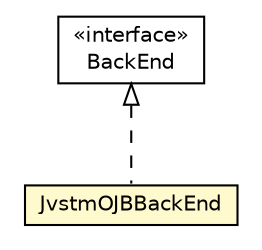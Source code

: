 #!/usr/local/bin/dot
#
# Class diagram 
# Generated by UMLGraph version 5.1 (http://www.umlgraph.org/)
#

digraph G {
	edge [fontname="Helvetica",fontsize=10,labelfontname="Helvetica",labelfontsize=10];
	node [fontname="Helvetica",fontsize=10,shape=plaintext];
	nodesep=0.25;
	ranksep=0.5;
	// pt.ist.fenixframework.backend.BackEnd
	c125855 [label=<<table title="pt.ist.fenixframework.backend.BackEnd" border="0" cellborder="1" cellspacing="0" cellpadding="2" port="p" href="../BackEnd.html">
		<tr><td><table border="0" cellspacing="0" cellpadding="1">
<tr><td align="center" balign="center"> &#171;interface&#187; </td></tr>
<tr><td align="center" balign="center"> BackEnd </td></tr>
		</table></td></tr>
		</table>>, fontname="Helvetica", fontcolor="black", fontsize=10.0];
	// pt.ist.fenixframework.backend.jvstmojb.JvstmOJBBackEnd
	c126028 [label=<<table title="pt.ist.fenixframework.backend.jvstmojb.JvstmOJBBackEnd" border="0" cellborder="1" cellspacing="0" cellpadding="2" port="p" bgcolor="lemonChiffon" href="./JvstmOJBBackEnd.html">
		<tr><td><table border="0" cellspacing="0" cellpadding="1">
<tr><td align="center" balign="center"> JvstmOJBBackEnd </td></tr>
		</table></td></tr>
		</table>>, fontname="Helvetica", fontcolor="black", fontsize=10.0];
	//pt.ist.fenixframework.backend.jvstmojb.JvstmOJBBackEnd implements pt.ist.fenixframework.backend.BackEnd
	c125855:p -> c126028:p [dir=back,arrowtail=empty,style=dashed];
}

